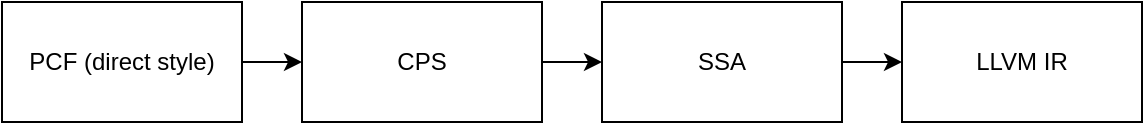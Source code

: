 <mxfile version="17.1.2" type="github">
  <diagram id="Vm7PI8PtoBJdbYvuWfQc" name="Page-1">
    <mxGraphModel dx="731" dy="375" grid="1" gridSize="10" guides="1" tooltips="1" connect="1" arrows="1" fold="1" page="1" pageScale="1" pageWidth="827" pageHeight="1169" math="0" shadow="0">
      <root>
        <mxCell id="0" />
        <mxCell id="1" parent="0" />
        <mxCell id="iQmmxvbvWwsZ9ZQEgWM5-15" value="" style="edgeStyle=orthogonalEdgeStyle;rounded=0;orthogonalLoop=1;jettySize=auto;html=1;" edge="1" parent="1" source="iQmmxvbvWwsZ9ZQEgWM5-13" target="iQmmxvbvWwsZ9ZQEgWM5-14">
          <mxGeometry relative="1" as="geometry" />
        </mxCell>
        <mxCell id="iQmmxvbvWwsZ9ZQEgWM5-13" value="PCF (direct style)" style="rounded=0;whiteSpace=wrap;html=1;" vertex="1" parent="1">
          <mxGeometry x="210" y="190" width="120" height="60" as="geometry" />
        </mxCell>
        <mxCell id="iQmmxvbvWwsZ9ZQEgWM5-17" value="" style="edgeStyle=orthogonalEdgeStyle;rounded=0;orthogonalLoop=1;jettySize=auto;html=1;" edge="1" parent="1" source="iQmmxvbvWwsZ9ZQEgWM5-14" target="iQmmxvbvWwsZ9ZQEgWM5-16">
          <mxGeometry relative="1" as="geometry" />
        </mxCell>
        <mxCell id="iQmmxvbvWwsZ9ZQEgWM5-14" value="CPS" style="rounded=0;whiteSpace=wrap;html=1;" vertex="1" parent="1">
          <mxGeometry x="360" y="190" width="120" height="60" as="geometry" />
        </mxCell>
        <mxCell id="iQmmxvbvWwsZ9ZQEgWM5-19" value="" style="edgeStyle=orthogonalEdgeStyle;rounded=0;orthogonalLoop=1;jettySize=auto;html=1;" edge="1" parent="1" source="iQmmxvbvWwsZ9ZQEgWM5-16" target="iQmmxvbvWwsZ9ZQEgWM5-18">
          <mxGeometry relative="1" as="geometry" />
        </mxCell>
        <mxCell id="iQmmxvbvWwsZ9ZQEgWM5-16" value="SSA" style="rounded=0;whiteSpace=wrap;html=1;" vertex="1" parent="1">
          <mxGeometry x="510" y="190" width="120" height="60" as="geometry" />
        </mxCell>
        <mxCell id="iQmmxvbvWwsZ9ZQEgWM5-18" value="LLVM IR" style="rounded=0;whiteSpace=wrap;html=1;" vertex="1" parent="1">
          <mxGeometry x="660" y="190" width="120" height="60" as="geometry" />
        </mxCell>
      </root>
    </mxGraphModel>
  </diagram>
</mxfile>
